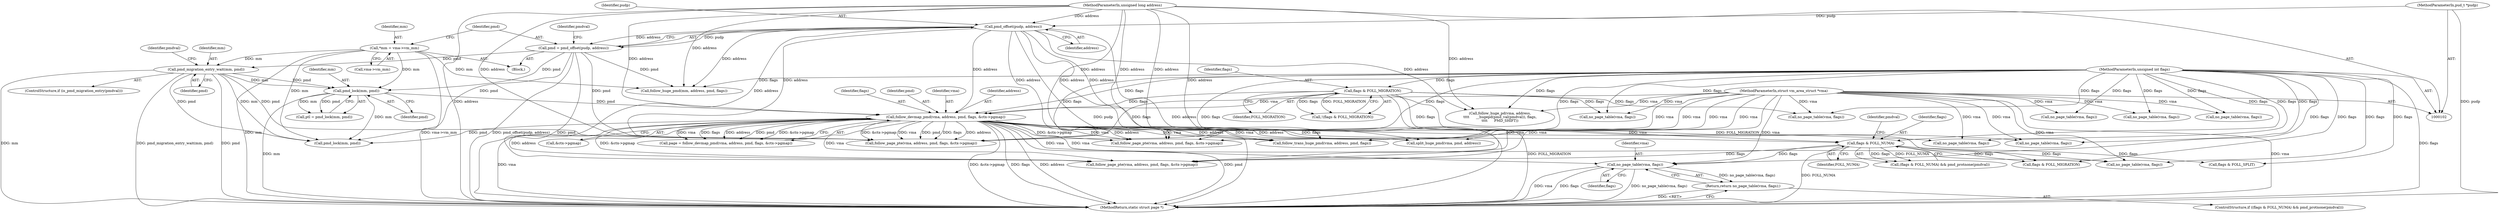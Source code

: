 digraph "0_linux_6b3a707736301c2128ca85ce85fb13f60b5e350a_5@pointer" {
"1000275" [label="(Call,no_page_table(vma, flags))"];
"1000237" [label="(Call,follow_devmap_pmd(vma, address, pmd, flags, &ctx->pgmap))"];
"1000103" [label="(MethodParameterIn,struct vm_area_struct *vma)"];
"1000121" [label="(Call,pmd_offset(pudp, address))"];
"1000105" [label="(MethodParameterIn,pud_t *pudp)"];
"1000104" [label="(MethodParameterIn,unsigned long address)"];
"1000232" [label="(Call,pmd_lock(mm, pmd))"];
"1000114" [label="(Call,*mm = vma->vm_mm)"];
"1000210" [label="(Call,pmd_migration_entry_wait(mm, pmd))"];
"1000119" [label="(Call,pmd = pmd_offset(pudp, address))"];
"1000194" [label="(Call,flags & FOLL_MIGRATION)"];
"1000106" [label="(MethodParameterIn,unsigned int flags)"];
"1000269" [label="(Call,flags & FOLL_NUMA)"];
"1000274" [label="(Return,return no_page_table(vma, flags);)"];
"1000238" [label="(Identifier,vma)"];
"1000125" [label="(Identifier,pmdval)"];
"1000239" [label="(Identifier,address)"];
"1000275" [label="(Call,no_page_table(vma, flags))"];
"1000104" [label="(MethodParameterIn,unsigned long address)"];
"1000105" [label="(MethodParameterIn,pud_t *pudp)"];
"1000210" [label="(Call,pmd_migration_entry_wait(mm, pmd))"];
"1000273" [label="(Identifier,pmdval)"];
"1000258" [label="(Call,follow_page_pte(vma, address, pmd, flags, &ctx->pgmap))"];
"1000400" [label="(Call,no_page_table(vma, flags))"];
"1000234" [label="(Identifier,pmd)"];
"1000195" [label="(Identifier,flags)"];
"1000270" [label="(Identifier,flags)"];
"1000193" [label="(Call,!(flags & FOLL_MIGRATION))"];
"1000182" [label="(Call,no_page_table(vma, flags))"];
"1000194" [label="(Call,flags & FOLL_MIGRATION)"];
"1000274" [label="(Return,return no_page_table(vma, flags);)"];
"1000198" [label="(Call,no_page_table(vma, flags))"];
"1000123" [label="(Identifier,address)"];
"1000122" [label="(Identifier,pudp)"];
"1000339" [label="(Call,flags & FOLL_SPLIT)"];
"1000271" [label="(Identifier,FOLL_NUMA)"];
"1000269" [label="(Call,flags & FOLL_NUMA)"];
"1000293" [label="(Call,no_page_table(vma, flags))"];
"1000419" [label="(Call,follow_trans_huge_pmd(vma, address, pmd, flags))"];
"1000114" [label="(Call,*mm = vma->vm_mm)"];
"1000435" [label="(MethodReturn,static struct page *)"];
"1000158" [label="(Call,no_page_table(vma, flags))"];
"1000267" [label="(ControlStructure,if ((flags & FOLL_NUMA) && pmd_protnone(pmdval)))"];
"1000214" [label="(Identifier,pmdval)"];
"1000106" [label="(MethodParameterIn,unsigned int flags)"];
"1000312" [label="(Call,no_page_table(vma, flags))"];
"1000212" [label="(Identifier,pmd)"];
"1000241" [label="(Identifier,flags)"];
"1000207" [label="(ControlStructure,if (is_pmd_migration_entry(pmdval)))"];
"1000240" [label="(Identifier,pmd)"];
"1000277" [label="(Identifier,flags)"];
"1000281" [label="(Call,pmd_lock(mm, pmd))"];
"1000103" [label="(MethodParameterIn,struct vm_area_struct *vma)"];
"1000119" [label="(Call,pmd = pmd_offset(pudp, address))"];
"1000308" [label="(Call,flags & FOLL_MIGRATION)"];
"1000148" [label="(Call,follow_huge_pmd(mm, address, pmd, flags))"];
"1000211" [label="(Identifier,mm)"];
"1000408" [label="(Call,follow_page_pte(vma, address, pmd, flags, &ctx->pgmap))"];
"1000120" [label="(Identifier,pmd)"];
"1000242" [label="(Call,&ctx->pgmap)"];
"1000169" [label="(Call,follow_huge_pd(vma, address,\n\t\t\t\t      __hugepd(pmd_val(pmdval)), flags,\n\t\t\t\t      PMD_SHIFT))"];
"1000108" [label="(Block,)"];
"1000237" [label="(Call,follow_devmap_pmd(vma, address, pmd, flags, &ctx->pgmap))"];
"1000233" [label="(Identifier,mm)"];
"1000276" [label="(Identifier,vma)"];
"1000121" [label="(Call,pmd_offset(pudp, address))"];
"1000115" [label="(Identifier,mm)"];
"1000329" [label="(Call,follow_page_pte(vma, address, pmd, flags, &ctx->pgmap))"];
"1000116" [label="(Call,vma->vm_mm)"];
"1000133" [label="(Call,no_page_table(vma, flags))"];
"1000230" [label="(Call,ptl = pmd_lock(mm, pmd))"];
"1000268" [label="(Call,(flags & FOLL_NUMA) && pmd_protnone(pmdval))"];
"1000235" [label="(Call,page = follow_devmap_pmd(vma, address, pmd, flags, &ctx->pgmap))"];
"1000222" [label="(Call,no_page_table(vma, flags))"];
"1000358" [label="(Call,split_huge_pmd(vma, pmd, address))"];
"1000232" [label="(Call,pmd_lock(mm, pmd))"];
"1000196" [label="(Identifier,FOLL_MIGRATION)"];
"1000275" -> "1000274"  [label="AST: "];
"1000275" -> "1000277"  [label="CFG: "];
"1000276" -> "1000275"  [label="AST: "];
"1000277" -> "1000275"  [label="AST: "];
"1000274" -> "1000275"  [label="CFG: "];
"1000275" -> "1000435"  [label="DDG: no_page_table(vma, flags)"];
"1000275" -> "1000435"  [label="DDG: vma"];
"1000275" -> "1000435"  [label="DDG: flags"];
"1000275" -> "1000274"  [label="DDG: no_page_table(vma, flags)"];
"1000237" -> "1000275"  [label="DDG: vma"];
"1000103" -> "1000275"  [label="DDG: vma"];
"1000269" -> "1000275"  [label="DDG: flags"];
"1000106" -> "1000275"  [label="DDG: flags"];
"1000237" -> "1000235"  [label="AST: "];
"1000237" -> "1000242"  [label="CFG: "];
"1000238" -> "1000237"  [label="AST: "];
"1000239" -> "1000237"  [label="AST: "];
"1000240" -> "1000237"  [label="AST: "];
"1000241" -> "1000237"  [label="AST: "];
"1000242" -> "1000237"  [label="AST: "];
"1000235" -> "1000237"  [label="CFG: "];
"1000237" -> "1000435"  [label="DDG: address"];
"1000237" -> "1000435"  [label="DDG: pmd"];
"1000237" -> "1000435"  [label="DDG: vma"];
"1000237" -> "1000435"  [label="DDG: &ctx->pgmap"];
"1000237" -> "1000435"  [label="DDG: flags"];
"1000237" -> "1000235"  [label="DDG: vma"];
"1000237" -> "1000235"  [label="DDG: flags"];
"1000237" -> "1000235"  [label="DDG: address"];
"1000237" -> "1000235"  [label="DDG: pmd"];
"1000237" -> "1000235"  [label="DDG: &ctx->pgmap"];
"1000103" -> "1000237"  [label="DDG: vma"];
"1000121" -> "1000237"  [label="DDG: address"];
"1000104" -> "1000237"  [label="DDG: address"];
"1000232" -> "1000237"  [label="DDG: pmd"];
"1000194" -> "1000237"  [label="DDG: flags"];
"1000106" -> "1000237"  [label="DDG: flags"];
"1000237" -> "1000258"  [label="DDG: vma"];
"1000237" -> "1000258"  [label="DDG: address"];
"1000237" -> "1000258"  [label="DDG: pmd"];
"1000237" -> "1000258"  [label="DDG: flags"];
"1000237" -> "1000258"  [label="DDG: &ctx->pgmap"];
"1000237" -> "1000269"  [label="DDG: flags"];
"1000237" -> "1000281"  [label="DDG: pmd"];
"1000237" -> "1000293"  [label="DDG: vma"];
"1000237" -> "1000312"  [label="DDG: vma"];
"1000237" -> "1000329"  [label="DDG: vma"];
"1000237" -> "1000329"  [label="DDG: address"];
"1000237" -> "1000329"  [label="DDG: &ctx->pgmap"];
"1000237" -> "1000358"  [label="DDG: vma"];
"1000237" -> "1000358"  [label="DDG: address"];
"1000237" -> "1000400"  [label="DDG: vma"];
"1000237" -> "1000408"  [label="DDG: vma"];
"1000237" -> "1000408"  [label="DDG: address"];
"1000237" -> "1000408"  [label="DDG: &ctx->pgmap"];
"1000237" -> "1000419"  [label="DDG: vma"];
"1000237" -> "1000419"  [label="DDG: address"];
"1000103" -> "1000102"  [label="AST: "];
"1000103" -> "1000435"  [label="DDG: vma"];
"1000103" -> "1000133"  [label="DDG: vma"];
"1000103" -> "1000158"  [label="DDG: vma"];
"1000103" -> "1000169"  [label="DDG: vma"];
"1000103" -> "1000182"  [label="DDG: vma"];
"1000103" -> "1000198"  [label="DDG: vma"];
"1000103" -> "1000222"  [label="DDG: vma"];
"1000103" -> "1000258"  [label="DDG: vma"];
"1000103" -> "1000293"  [label="DDG: vma"];
"1000103" -> "1000312"  [label="DDG: vma"];
"1000103" -> "1000329"  [label="DDG: vma"];
"1000103" -> "1000358"  [label="DDG: vma"];
"1000103" -> "1000400"  [label="DDG: vma"];
"1000103" -> "1000408"  [label="DDG: vma"];
"1000103" -> "1000419"  [label="DDG: vma"];
"1000121" -> "1000119"  [label="AST: "];
"1000121" -> "1000123"  [label="CFG: "];
"1000122" -> "1000121"  [label="AST: "];
"1000123" -> "1000121"  [label="AST: "];
"1000119" -> "1000121"  [label="CFG: "];
"1000121" -> "1000435"  [label="DDG: address"];
"1000121" -> "1000435"  [label="DDG: pudp"];
"1000121" -> "1000119"  [label="DDG: pudp"];
"1000121" -> "1000119"  [label="DDG: address"];
"1000105" -> "1000121"  [label="DDG: pudp"];
"1000104" -> "1000121"  [label="DDG: address"];
"1000121" -> "1000148"  [label="DDG: address"];
"1000121" -> "1000169"  [label="DDG: address"];
"1000121" -> "1000258"  [label="DDG: address"];
"1000121" -> "1000329"  [label="DDG: address"];
"1000121" -> "1000358"  [label="DDG: address"];
"1000121" -> "1000408"  [label="DDG: address"];
"1000121" -> "1000419"  [label="DDG: address"];
"1000105" -> "1000102"  [label="AST: "];
"1000105" -> "1000435"  [label="DDG: pudp"];
"1000104" -> "1000102"  [label="AST: "];
"1000104" -> "1000435"  [label="DDG: address"];
"1000104" -> "1000148"  [label="DDG: address"];
"1000104" -> "1000169"  [label="DDG: address"];
"1000104" -> "1000258"  [label="DDG: address"];
"1000104" -> "1000329"  [label="DDG: address"];
"1000104" -> "1000358"  [label="DDG: address"];
"1000104" -> "1000408"  [label="DDG: address"];
"1000104" -> "1000419"  [label="DDG: address"];
"1000232" -> "1000230"  [label="AST: "];
"1000232" -> "1000234"  [label="CFG: "];
"1000233" -> "1000232"  [label="AST: "];
"1000234" -> "1000232"  [label="AST: "];
"1000230" -> "1000232"  [label="CFG: "];
"1000232" -> "1000435"  [label="DDG: mm"];
"1000232" -> "1000230"  [label="DDG: mm"];
"1000232" -> "1000230"  [label="DDG: pmd"];
"1000114" -> "1000232"  [label="DDG: mm"];
"1000210" -> "1000232"  [label="DDG: mm"];
"1000210" -> "1000232"  [label="DDG: pmd"];
"1000119" -> "1000232"  [label="DDG: pmd"];
"1000232" -> "1000281"  [label="DDG: mm"];
"1000114" -> "1000108"  [label="AST: "];
"1000114" -> "1000116"  [label="CFG: "];
"1000115" -> "1000114"  [label="AST: "];
"1000116" -> "1000114"  [label="AST: "];
"1000120" -> "1000114"  [label="CFG: "];
"1000114" -> "1000435"  [label="DDG: mm"];
"1000114" -> "1000435"  [label="DDG: vma->vm_mm"];
"1000114" -> "1000148"  [label="DDG: mm"];
"1000114" -> "1000210"  [label="DDG: mm"];
"1000114" -> "1000281"  [label="DDG: mm"];
"1000210" -> "1000207"  [label="AST: "];
"1000210" -> "1000212"  [label="CFG: "];
"1000211" -> "1000210"  [label="AST: "];
"1000212" -> "1000210"  [label="AST: "];
"1000214" -> "1000210"  [label="CFG: "];
"1000210" -> "1000435"  [label="DDG: pmd_migration_entry_wait(mm, pmd)"];
"1000210" -> "1000435"  [label="DDG: pmd"];
"1000210" -> "1000435"  [label="DDG: mm"];
"1000119" -> "1000210"  [label="DDG: pmd"];
"1000210" -> "1000258"  [label="DDG: pmd"];
"1000210" -> "1000281"  [label="DDG: mm"];
"1000210" -> "1000281"  [label="DDG: pmd"];
"1000119" -> "1000108"  [label="AST: "];
"1000120" -> "1000119"  [label="AST: "];
"1000125" -> "1000119"  [label="CFG: "];
"1000119" -> "1000435"  [label="DDG: pmd_offset(pudp, address)"];
"1000119" -> "1000435"  [label="DDG: pmd"];
"1000119" -> "1000148"  [label="DDG: pmd"];
"1000119" -> "1000258"  [label="DDG: pmd"];
"1000119" -> "1000281"  [label="DDG: pmd"];
"1000194" -> "1000193"  [label="AST: "];
"1000194" -> "1000196"  [label="CFG: "];
"1000195" -> "1000194"  [label="AST: "];
"1000196" -> "1000194"  [label="AST: "];
"1000193" -> "1000194"  [label="CFG: "];
"1000194" -> "1000435"  [label="DDG: FOLL_MIGRATION"];
"1000194" -> "1000193"  [label="DDG: flags"];
"1000194" -> "1000193"  [label="DDG: FOLL_MIGRATION"];
"1000106" -> "1000194"  [label="DDG: flags"];
"1000194" -> "1000198"  [label="DDG: flags"];
"1000194" -> "1000222"  [label="DDG: flags"];
"1000194" -> "1000258"  [label="DDG: flags"];
"1000194" -> "1000269"  [label="DDG: flags"];
"1000194" -> "1000308"  [label="DDG: FOLL_MIGRATION"];
"1000106" -> "1000102"  [label="AST: "];
"1000106" -> "1000435"  [label="DDG: flags"];
"1000106" -> "1000133"  [label="DDG: flags"];
"1000106" -> "1000148"  [label="DDG: flags"];
"1000106" -> "1000158"  [label="DDG: flags"];
"1000106" -> "1000169"  [label="DDG: flags"];
"1000106" -> "1000182"  [label="DDG: flags"];
"1000106" -> "1000198"  [label="DDG: flags"];
"1000106" -> "1000222"  [label="DDG: flags"];
"1000106" -> "1000258"  [label="DDG: flags"];
"1000106" -> "1000269"  [label="DDG: flags"];
"1000106" -> "1000293"  [label="DDG: flags"];
"1000106" -> "1000308"  [label="DDG: flags"];
"1000106" -> "1000312"  [label="DDG: flags"];
"1000106" -> "1000329"  [label="DDG: flags"];
"1000106" -> "1000339"  [label="DDG: flags"];
"1000106" -> "1000400"  [label="DDG: flags"];
"1000106" -> "1000408"  [label="DDG: flags"];
"1000106" -> "1000419"  [label="DDG: flags"];
"1000269" -> "1000268"  [label="AST: "];
"1000269" -> "1000271"  [label="CFG: "];
"1000270" -> "1000269"  [label="AST: "];
"1000271" -> "1000269"  [label="AST: "];
"1000273" -> "1000269"  [label="CFG: "];
"1000268" -> "1000269"  [label="CFG: "];
"1000269" -> "1000435"  [label="DDG: FOLL_NUMA"];
"1000269" -> "1000268"  [label="DDG: flags"];
"1000269" -> "1000268"  [label="DDG: FOLL_NUMA"];
"1000269" -> "1000293"  [label="DDG: flags"];
"1000269" -> "1000308"  [label="DDG: flags"];
"1000269" -> "1000329"  [label="DDG: flags"];
"1000269" -> "1000339"  [label="DDG: flags"];
"1000274" -> "1000267"  [label="AST: "];
"1000435" -> "1000274"  [label="CFG: "];
"1000274" -> "1000435"  [label="DDG: <RET>"];
}
